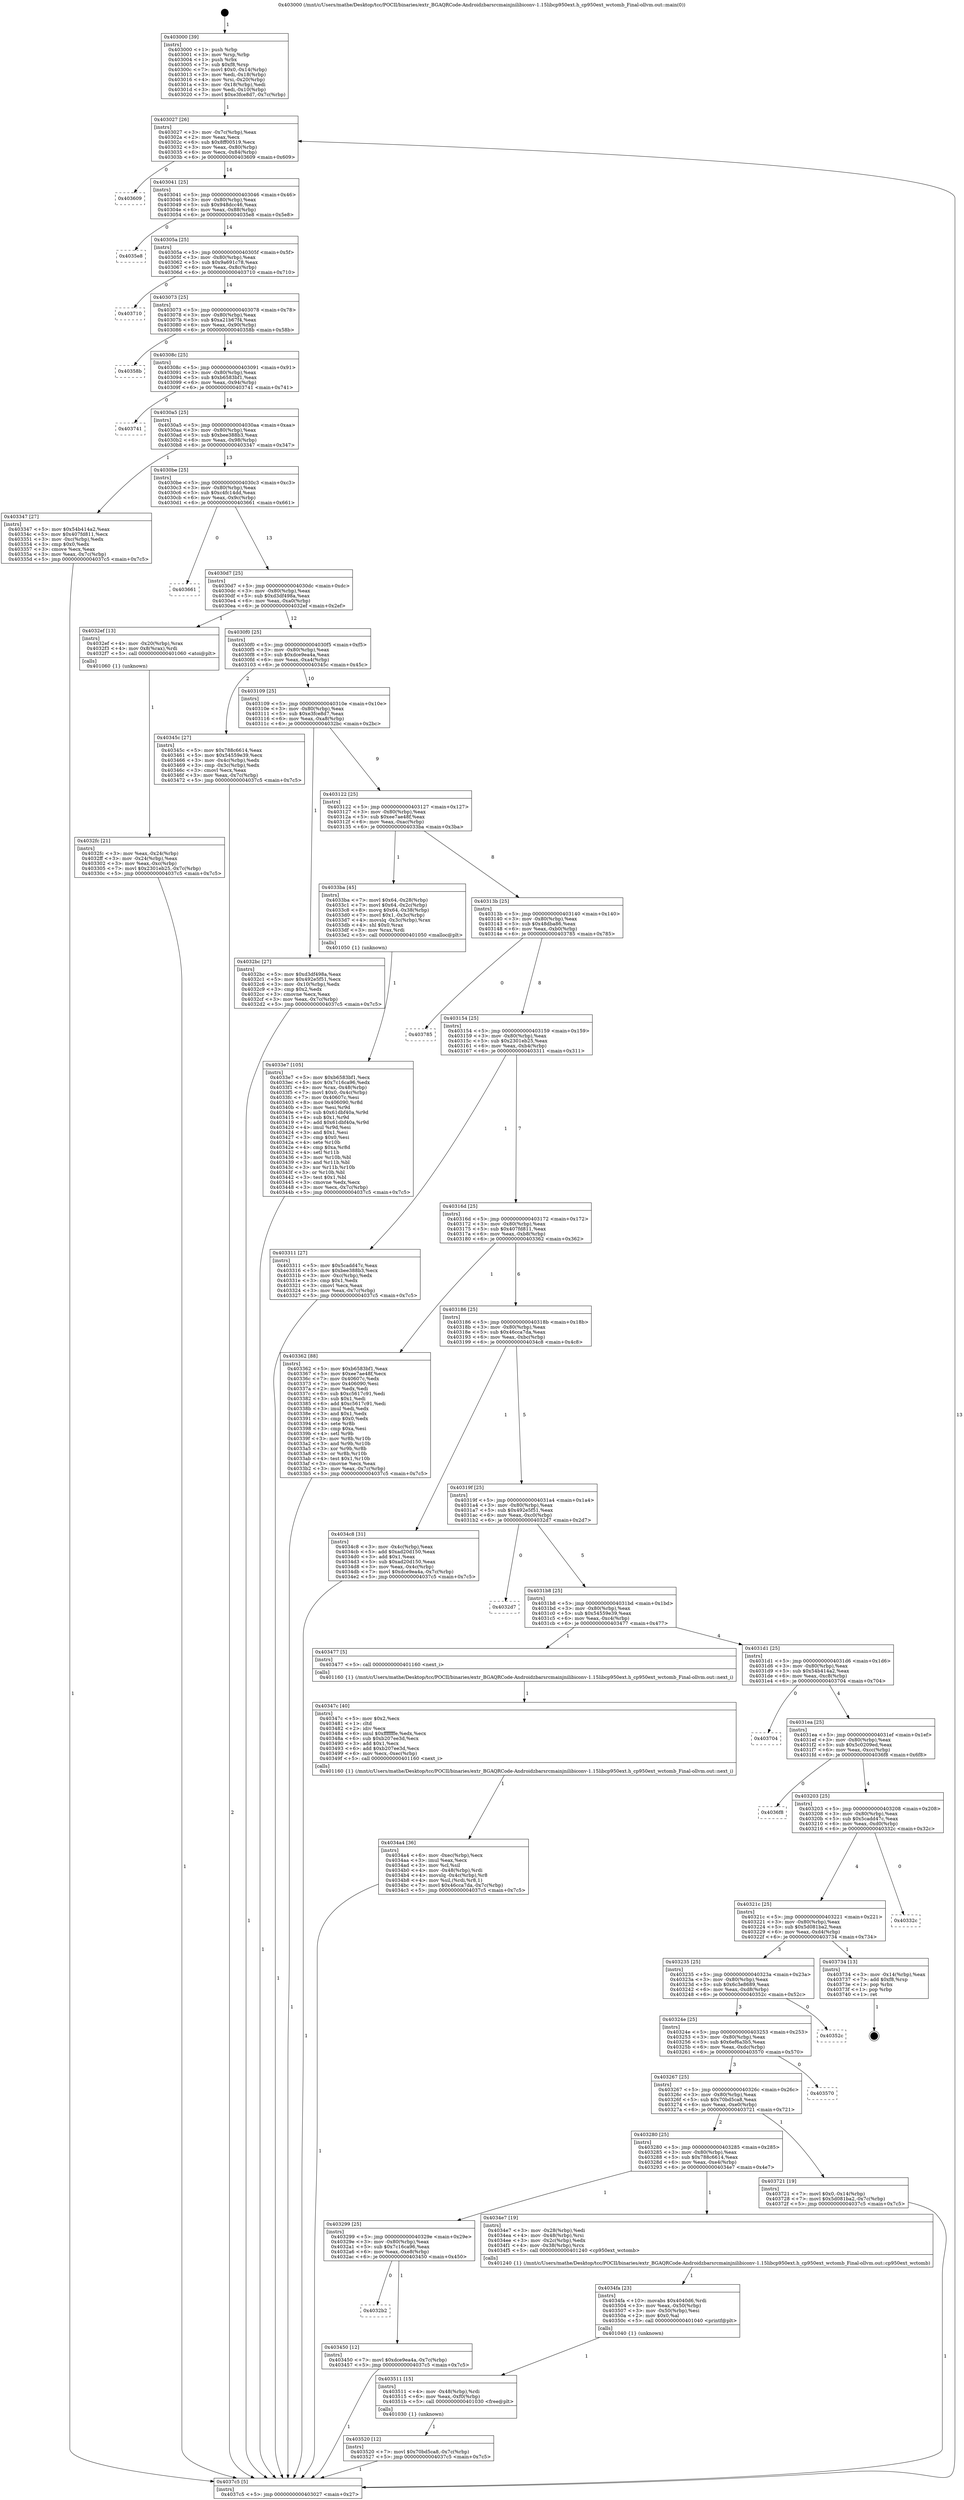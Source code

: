 digraph "0x403000" {
  label = "0x403000 (/mnt/c/Users/mathe/Desktop/tcc/POCII/binaries/extr_BGAQRCode-Androidzbarsrcmainjnilibiconv-1.15libcp950ext.h_cp950ext_wctomb_Final-ollvm.out::main(0))"
  labelloc = "t"
  node[shape=record]

  Entry [label="",width=0.3,height=0.3,shape=circle,fillcolor=black,style=filled]
  "0x403027" [label="{
     0x403027 [26]\l
     | [instrs]\l
     &nbsp;&nbsp;0x403027 \<+3\>: mov -0x7c(%rbp),%eax\l
     &nbsp;&nbsp;0x40302a \<+2\>: mov %eax,%ecx\l
     &nbsp;&nbsp;0x40302c \<+6\>: sub $0x8ff00519,%ecx\l
     &nbsp;&nbsp;0x403032 \<+3\>: mov %eax,-0x80(%rbp)\l
     &nbsp;&nbsp;0x403035 \<+6\>: mov %ecx,-0x84(%rbp)\l
     &nbsp;&nbsp;0x40303b \<+6\>: je 0000000000403609 \<main+0x609\>\l
  }"]
  "0x403609" [label="{
     0x403609\l
  }", style=dashed]
  "0x403041" [label="{
     0x403041 [25]\l
     | [instrs]\l
     &nbsp;&nbsp;0x403041 \<+5\>: jmp 0000000000403046 \<main+0x46\>\l
     &nbsp;&nbsp;0x403046 \<+3\>: mov -0x80(%rbp),%eax\l
     &nbsp;&nbsp;0x403049 \<+5\>: sub $0x948dcc46,%eax\l
     &nbsp;&nbsp;0x40304e \<+6\>: mov %eax,-0x88(%rbp)\l
     &nbsp;&nbsp;0x403054 \<+6\>: je 00000000004035e8 \<main+0x5e8\>\l
  }"]
  Exit [label="",width=0.3,height=0.3,shape=circle,fillcolor=black,style=filled,peripheries=2]
  "0x4035e8" [label="{
     0x4035e8\l
  }", style=dashed]
  "0x40305a" [label="{
     0x40305a [25]\l
     | [instrs]\l
     &nbsp;&nbsp;0x40305a \<+5\>: jmp 000000000040305f \<main+0x5f\>\l
     &nbsp;&nbsp;0x40305f \<+3\>: mov -0x80(%rbp),%eax\l
     &nbsp;&nbsp;0x403062 \<+5\>: sub $0x9a691c78,%eax\l
     &nbsp;&nbsp;0x403067 \<+6\>: mov %eax,-0x8c(%rbp)\l
     &nbsp;&nbsp;0x40306d \<+6\>: je 0000000000403710 \<main+0x710\>\l
  }"]
  "0x403520" [label="{
     0x403520 [12]\l
     | [instrs]\l
     &nbsp;&nbsp;0x403520 \<+7\>: movl $0x70bd5ca8,-0x7c(%rbp)\l
     &nbsp;&nbsp;0x403527 \<+5\>: jmp 00000000004037c5 \<main+0x7c5\>\l
  }"]
  "0x403710" [label="{
     0x403710\l
  }", style=dashed]
  "0x403073" [label="{
     0x403073 [25]\l
     | [instrs]\l
     &nbsp;&nbsp;0x403073 \<+5\>: jmp 0000000000403078 \<main+0x78\>\l
     &nbsp;&nbsp;0x403078 \<+3\>: mov -0x80(%rbp),%eax\l
     &nbsp;&nbsp;0x40307b \<+5\>: sub $0xa21b67f4,%eax\l
     &nbsp;&nbsp;0x403080 \<+6\>: mov %eax,-0x90(%rbp)\l
     &nbsp;&nbsp;0x403086 \<+6\>: je 000000000040358b \<main+0x58b\>\l
  }"]
  "0x403511" [label="{
     0x403511 [15]\l
     | [instrs]\l
     &nbsp;&nbsp;0x403511 \<+4\>: mov -0x48(%rbp),%rdi\l
     &nbsp;&nbsp;0x403515 \<+6\>: mov %eax,-0xf0(%rbp)\l
     &nbsp;&nbsp;0x40351b \<+5\>: call 0000000000401030 \<free@plt\>\l
     | [calls]\l
     &nbsp;&nbsp;0x401030 \{1\} (unknown)\l
  }"]
  "0x40358b" [label="{
     0x40358b\l
  }", style=dashed]
  "0x40308c" [label="{
     0x40308c [25]\l
     | [instrs]\l
     &nbsp;&nbsp;0x40308c \<+5\>: jmp 0000000000403091 \<main+0x91\>\l
     &nbsp;&nbsp;0x403091 \<+3\>: mov -0x80(%rbp),%eax\l
     &nbsp;&nbsp;0x403094 \<+5\>: sub $0xb6583bf1,%eax\l
     &nbsp;&nbsp;0x403099 \<+6\>: mov %eax,-0x94(%rbp)\l
     &nbsp;&nbsp;0x40309f \<+6\>: je 0000000000403741 \<main+0x741\>\l
  }"]
  "0x4034fa" [label="{
     0x4034fa [23]\l
     | [instrs]\l
     &nbsp;&nbsp;0x4034fa \<+10\>: movabs $0x4040d6,%rdi\l
     &nbsp;&nbsp;0x403504 \<+3\>: mov %eax,-0x50(%rbp)\l
     &nbsp;&nbsp;0x403507 \<+3\>: mov -0x50(%rbp),%esi\l
     &nbsp;&nbsp;0x40350a \<+2\>: mov $0x0,%al\l
     &nbsp;&nbsp;0x40350c \<+5\>: call 0000000000401040 \<printf@plt\>\l
     | [calls]\l
     &nbsp;&nbsp;0x401040 \{1\} (unknown)\l
  }"]
  "0x403741" [label="{
     0x403741\l
  }", style=dashed]
  "0x4030a5" [label="{
     0x4030a5 [25]\l
     | [instrs]\l
     &nbsp;&nbsp;0x4030a5 \<+5\>: jmp 00000000004030aa \<main+0xaa\>\l
     &nbsp;&nbsp;0x4030aa \<+3\>: mov -0x80(%rbp),%eax\l
     &nbsp;&nbsp;0x4030ad \<+5\>: sub $0xbee388b3,%eax\l
     &nbsp;&nbsp;0x4030b2 \<+6\>: mov %eax,-0x98(%rbp)\l
     &nbsp;&nbsp;0x4030b8 \<+6\>: je 0000000000403347 \<main+0x347\>\l
  }"]
  "0x4034a4" [label="{
     0x4034a4 [36]\l
     | [instrs]\l
     &nbsp;&nbsp;0x4034a4 \<+6\>: mov -0xec(%rbp),%ecx\l
     &nbsp;&nbsp;0x4034aa \<+3\>: imul %eax,%ecx\l
     &nbsp;&nbsp;0x4034ad \<+3\>: mov %cl,%sil\l
     &nbsp;&nbsp;0x4034b0 \<+4\>: mov -0x48(%rbp),%rdi\l
     &nbsp;&nbsp;0x4034b4 \<+4\>: movslq -0x4c(%rbp),%r8\l
     &nbsp;&nbsp;0x4034b8 \<+4\>: mov %sil,(%rdi,%r8,1)\l
     &nbsp;&nbsp;0x4034bc \<+7\>: movl $0x46cca7da,-0x7c(%rbp)\l
     &nbsp;&nbsp;0x4034c3 \<+5\>: jmp 00000000004037c5 \<main+0x7c5\>\l
  }"]
  "0x403347" [label="{
     0x403347 [27]\l
     | [instrs]\l
     &nbsp;&nbsp;0x403347 \<+5\>: mov $0x54b414a2,%eax\l
     &nbsp;&nbsp;0x40334c \<+5\>: mov $0x407fd811,%ecx\l
     &nbsp;&nbsp;0x403351 \<+3\>: mov -0xc(%rbp),%edx\l
     &nbsp;&nbsp;0x403354 \<+3\>: cmp $0x0,%edx\l
     &nbsp;&nbsp;0x403357 \<+3\>: cmove %ecx,%eax\l
     &nbsp;&nbsp;0x40335a \<+3\>: mov %eax,-0x7c(%rbp)\l
     &nbsp;&nbsp;0x40335d \<+5\>: jmp 00000000004037c5 \<main+0x7c5\>\l
  }"]
  "0x4030be" [label="{
     0x4030be [25]\l
     | [instrs]\l
     &nbsp;&nbsp;0x4030be \<+5\>: jmp 00000000004030c3 \<main+0xc3\>\l
     &nbsp;&nbsp;0x4030c3 \<+3\>: mov -0x80(%rbp),%eax\l
     &nbsp;&nbsp;0x4030c6 \<+5\>: sub $0xc4fc14dd,%eax\l
     &nbsp;&nbsp;0x4030cb \<+6\>: mov %eax,-0x9c(%rbp)\l
     &nbsp;&nbsp;0x4030d1 \<+6\>: je 0000000000403661 \<main+0x661\>\l
  }"]
  "0x40347c" [label="{
     0x40347c [40]\l
     | [instrs]\l
     &nbsp;&nbsp;0x40347c \<+5\>: mov $0x2,%ecx\l
     &nbsp;&nbsp;0x403481 \<+1\>: cltd\l
     &nbsp;&nbsp;0x403482 \<+2\>: idiv %ecx\l
     &nbsp;&nbsp;0x403484 \<+6\>: imul $0xfffffffe,%edx,%ecx\l
     &nbsp;&nbsp;0x40348a \<+6\>: sub $0xb207ee3d,%ecx\l
     &nbsp;&nbsp;0x403490 \<+3\>: add $0x1,%ecx\l
     &nbsp;&nbsp;0x403493 \<+6\>: add $0xb207ee3d,%ecx\l
     &nbsp;&nbsp;0x403499 \<+6\>: mov %ecx,-0xec(%rbp)\l
     &nbsp;&nbsp;0x40349f \<+5\>: call 0000000000401160 \<next_i\>\l
     | [calls]\l
     &nbsp;&nbsp;0x401160 \{1\} (/mnt/c/Users/mathe/Desktop/tcc/POCII/binaries/extr_BGAQRCode-Androidzbarsrcmainjnilibiconv-1.15libcp950ext.h_cp950ext_wctomb_Final-ollvm.out::next_i)\l
  }"]
  "0x403661" [label="{
     0x403661\l
  }", style=dashed]
  "0x4030d7" [label="{
     0x4030d7 [25]\l
     | [instrs]\l
     &nbsp;&nbsp;0x4030d7 \<+5\>: jmp 00000000004030dc \<main+0xdc\>\l
     &nbsp;&nbsp;0x4030dc \<+3\>: mov -0x80(%rbp),%eax\l
     &nbsp;&nbsp;0x4030df \<+5\>: sub $0xd3df498a,%eax\l
     &nbsp;&nbsp;0x4030e4 \<+6\>: mov %eax,-0xa0(%rbp)\l
     &nbsp;&nbsp;0x4030ea \<+6\>: je 00000000004032ef \<main+0x2ef\>\l
  }"]
  "0x4032b2" [label="{
     0x4032b2\l
  }", style=dashed]
  "0x4032ef" [label="{
     0x4032ef [13]\l
     | [instrs]\l
     &nbsp;&nbsp;0x4032ef \<+4\>: mov -0x20(%rbp),%rax\l
     &nbsp;&nbsp;0x4032f3 \<+4\>: mov 0x8(%rax),%rdi\l
     &nbsp;&nbsp;0x4032f7 \<+5\>: call 0000000000401060 \<atoi@plt\>\l
     | [calls]\l
     &nbsp;&nbsp;0x401060 \{1\} (unknown)\l
  }"]
  "0x4030f0" [label="{
     0x4030f0 [25]\l
     | [instrs]\l
     &nbsp;&nbsp;0x4030f0 \<+5\>: jmp 00000000004030f5 \<main+0xf5\>\l
     &nbsp;&nbsp;0x4030f5 \<+3\>: mov -0x80(%rbp),%eax\l
     &nbsp;&nbsp;0x4030f8 \<+5\>: sub $0xdce9ea4a,%eax\l
     &nbsp;&nbsp;0x4030fd \<+6\>: mov %eax,-0xa4(%rbp)\l
     &nbsp;&nbsp;0x403103 \<+6\>: je 000000000040345c \<main+0x45c\>\l
  }"]
  "0x403450" [label="{
     0x403450 [12]\l
     | [instrs]\l
     &nbsp;&nbsp;0x403450 \<+7\>: movl $0xdce9ea4a,-0x7c(%rbp)\l
     &nbsp;&nbsp;0x403457 \<+5\>: jmp 00000000004037c5 \<main+0x7c5\>\l
  }"]
  "0x40345c" [label="{
     0x40345c [27]\l
     | [instrs]\l
     &nbsp;&nbsp;0x40345c \<+5\>: mov $0x788c6614,%eax\l
     &nbsp;&nbsp;0x403461 \<+5\>: mov $0x54559e39,%ecx\l
     &nbsp;&nbsp;0x403466 \<+3\>: mov -0x4c(%rbp),%edx\l
     &nbsp;&nbsp;0x403469 \<+3\>: cmp -0x3c(%rbp),%edx\l
     &nbsp;&nbsp;0x40346c \<+3\>: cmovl %ecx,%eax\l
     &nbsp;&nbsp;0x40346f \<+3\>: mov %eax,-0x7c(%rbp)\l
     &nbsp;&nbsp;0x403472 \<+5\>: jmp 00000000004037c5 \<main+0x7c5\>\l
  }"]
  "0x403109" [label="{
     0x403109 [25]\l
     | [instrs]\l
     &nbsp;&nbsp;0x403109 \<+5\>: jmp 000000000040310e \<main+0x10e\>\l
     &nbsp;&nbsp;0x40310e \<+3\>: mov -0x80(%rbp),%eax\l
     &nbsp;&nbsp;0x403111 \<+5\>: sub $0xe3fce8d7,%eax\l
     &nbsp;&nbsp;0x403116 \<+6\>: mov %eax,-0xa8(%rbp)\l
     &nbsp;&nbsp;0x40311c \<+6\>: je 00000000004032bc \<main+0x2bc\>\l
  }"]
  "0x403299" [label="{
     0x403299 [25]\l
     | [instrs]\l
     &nbsp;&nbsp;0x403299 \<+5\>: jmp 000000000040329e \<main+0x29e\>\l
     &nbsp;&nbsp;0x40329e \<+3\>: mov -0x80(%rbp),%eax\l
     &nbsp;&nbsp;0x4032a1 \<+5\>: sub $0x7c16ca96,%eax\l
     &nbsp;&nbsp;0x4032a6 \<+6\>: mov %eax,-0xe8(%rbp)\l
     &nbsp;&nbsp;0x4032ac \<+6\>: je 0000000000403450 \<main+0x450\>\l
  }"]
  "0x4032bc" [label="{
     0x4032bc [27]\l
     | [instrs]\l
     &nbsp;&nbsp;0x4032bc \<+5\>: mov $0xd3df498a,%eax\l
     &nbsp;&nbsp;0x4032c1 \<+5\>: mov $0x492e5f51,%ecx\l
     &nbsp;&nbsp;0x4032c6 \<+3\>: mov -0x10(%rbp),%edx\l
     &nbsp;&nbsp;0x4032c9 \<+3\>: cmp $0x2,%edx\l
     &nbsp;&nbsp;0x4032cc \<+3\>: cmovne %ecx,%eax\l
     &nbsp;&nbsp;0x4032cf \<+3\>: mov %eax,-0x7c(%rbp)\l
     &nbsp;&nbsp;0x4032d2 \<+5\>: jmp 00000000004037c5 \<main+0x7c5\>\l
  }"]
  "0x403122" [label="{
     0x403122 [25]\l
     | [instrs]\l
     &nbsp;&nbsp;0x403122 \<+5\>: jmp 0000000000403127 \<main+0x127\>\l
     &nbsp;&nbsp;0x403127 \<+3\>: mov -0x80(%rbp),%eax\l
     &nbsp;&nbsp;0x40312a \<+5\>: sub $0xee7ae48f,%eax\l
     &nbsp;&nbsp;0x40312f \<+6\>: mov %eax,-0xac(%rbp)\l
     &nbsp;&nbsp;0x403135 \<+6\>: je 00000000004033ba \<main+0x3ba\>\l
  }"]
  "0x4037c5" [label="{
     0x4037c5 [5]\l
     | [instrs]\l
     &nbsp;&nbsp;0x4037c5 \<+5\>: jmp 0000000000403027 \<main+0x27\>\l
  }"]
  "0x403000" [label="{
     0x403000 [39]\l
     | [instrs]\l
     &nbsp;&nbsp;0x403000 \<+1\>: push %rbp\l
     &nbsp;&nbsp;0x403001 \<+3\>: mov %rsp,%rbp\l
     &nbsp;&nbsp;0x403004 \<+1\>: push %rbx\l
     &nbsp;&nbsp;0x403005 \<+7\>: sub $0xf8,%rsp\l
     &nbsp;&nbsp;0x40300c \<+7\>: movl $0x0,-0x14(%rbp)\l
     &nbsp;&nbsp;0x403013 \<+3\>: mov %edi,-0x18(%rbp)\l
     &nbsp;&nbsp;0x403016 \<+4\>: mov %rsi,-0x20(%rbp)\l
     &nbsp;&nbsp;0x40301a \<+3\>: mov -0x18(%rbp),%edi\l
     &nbsp;&nbsp;0x40301d \<+3\>: mov %edi,-0x10(%rbp)\l
     &nbsp;&nbsp;0x403020 \<+7\>: movl $0xe3fce8d7,-0x7c(%rbp)\l
  }"]
  "0x4032fc" [label="{
     0x4032fc [21]\l
     | [instrs]\l
     &nbsp;&nbsp;0x4032fc \<+3\>: mov %eax,-0x24(%rbp)\l
     &nbsp;&nbsp;0x4032ff \<+3\>: mov -0x24(%rbp),%eax\l
     &nbsp;&nbsp;0x403302 \<+3\>: mov %eax,-0xc(%rbp)\l
     &nbsp;&nbsp;0x403305 \<+7\>: movl $0x2301eb25,-0x7c(%rbp)\l
     &nbsp;&nbsp;0x40330c \<+5\>: jmp 00000000004037c5 \<main+0x7c5\>\l
  }"]
  "0x4034e7" [label="{
     0x4034e7 [19]\l
     | [instrs]\l
     &nbsp;&nbsp;0x4034e7 \<+3\>: mov -0x28(%rbp),%edi\l
     &nbsp;&nbsp;0x4034ea \<+4\>: mov -0x48(%rbp),%rsi\l
     &nbsp;&nbsp;0x4034ee \<+3\>: mov -0x2c(%rbp),%edx\l
     &nbsp;&nbsp;0x4034f1 \<+4\>: mov -0x38(%rbp),%rcx\l
     &nbsp;&nbsp;0x4034f5 \<+5\>: call 0000000000401240 \<cp950ext_wctomb\>\l
     | [calls]\l
     &nbsp;&nbsp;0x401240 \{1\} (/mnt/c/Users/mathe/Desktop/tcc/POCII/binaries/extr_BGAQRCode-Androidzbarsrcmainjnilibiconv-1.15libcp950ext.h_cp950ext_wctomb_Final-ollvm.out::cp950ext_wctomb)\l
  }"]
  "0x4033ba" [label="{
     0x4033ba [45]\l
     | [instrs]\l
     &nbsp;&nbsp;0x4033ba \<+7\>: movl $0x64,-0x28(%rbp)\l
     &nbsp;&nbsp;0x4033c1 \<+7\>: movl $0x64,-0x2c(%rbp)\l
     &nbsp;&nbsp;0x4033c8 \<+8\>: movq $0x64,-0x38(%rbp)\l
     &nbsp;&nbsp;0x4033d0 \<+7\>: movl $0x1,-0x3c(%rbp)\l
     &nbsp;&nbsp;0x4033d7 \<+4\>: movslq -0x3c(%rbp),%rax\l
     &nbsp;&nbsp;0x4033db \<+4\>: shl $0x0,%rax\l
     &nbsp;&nbsp;0x4033df \<+3\>: mov %rax,%rdi\l
     &nbsp;&nbsp;0x4033e2 \<+5\>: call 0000000000401050 \<malloc@plt\>\l
     | [calls]\l
     &nbsp;&nbsp;0x401050 \{1\} (unknown)\l
  }"]
  "0x40313b" [label="{
     0x40313b [25]\l
     | [instrs]\l
     &nbsp;&nbsp;0x40313b \<+5\>: jmp 0000000000403140 \<main+0x140\>\l
     &nbsp;&nbsp;0x403140 \<+3\>: mov -0x80(%rbp),%eax\l
     &nbsp;&nbsp;0x403143 \<+5\>: sub $0x48dba86,%eax\l
     &nbsp;&nbsp;0x403148 \<+6\>: mov %eax,-0xb0(%rbp)\l
     &nbsp;&nbsp;0x40314e \<+6\>: je 0000000000403785 \<main+0x785\>\l
  }"]
  "0x403280" [label="{
     0x403280 [25]\l
     | [instrs]\l
     &nbsp;&nbsp;0x403280 \<+5\>: jmp 0000000000403285 \<main+0x285\>\l
     &nbsp;&nbsp;0x403285 \<+3\>: mov -0x80(%rbp),%eax\l
     &nbsp;&nbsp;0x403288 \<+5\>: sub $0x788c6614,%eax\l
     &nbsp;&nbsp;0x40328d \<+6\>: mov %eax,-0xe4(%rbp)\l
     &nbsp;&nbsp;0x403293 \<+6\>: je 00000000004034e7 \<main+0x4e7\>\l
  }"]
  "0x403785" [label="{
     0x403785\l
  }", style=dashed]
  "0x403154" [label="{
     0x403154 [25]\l
     | [instrs]\l
     &nbsp;&nbsp;0x403154 \<+5\>: jmp 0000000000403159 \<main+0x159\>\l
     &nbsp;&nbsp;0x403159 \<+3\>: mov -0x80(%rbp),%eax\l
     &nbsp;&nbsp;0x40315c \<+5\>: sub $0x2301eb25,%eax\l
     &nbsp;&nbsp;0x403161 \<+6\>: mov %eax,-0xb4(%rbp)\l
     &nbsp;&nbsp;0x403167 \<+6\>: je 0000000000403311 \<main+0x311\>\l
  }"]
  "0x403721" [label="{
     0x403721 [19]\l
     | [instrs]\l
     &nbsp;&nbsp;0x403721 \<+7\>: movl $0x0,-0x14(%rbp)\l
     &nbsp;&nbsp;0x403728 \<+7\>: movl $0x5d081ba2,-0x7c(%rbp)\l
     &nbsp;&nbsp;0x40372f \<+5\>: jmp 00000000004037c5 \<main+0x7c5\>\l
  }"]
  "0x403311" [label="{
     0x403311 [27]\l
     | [instrs]\l
     &nbsp;&nbsp;0x403311 \<+5\>: mov $0x5cadd47c,%eax\l
     &nbsp;&nbsp;0x403316 \<+5\>: mov $0xbee388b3,%ecx\l
     &nbsp;&nbsp;0x40331b \<+3\>: mov -0xc(%rbp),%edx\l
     &nbsp;&nbsp;0x40331e \<+3\>: cmp $0x1,%edx\l
     &nbsp;&nbsp;0x403321 \<+3\>: cmovl %ecx,%eax\l
     &nbsp;&nbsp;0x403324 \<+3\>: mov %eax,-0x7c(%rbp)\l
     &nbsp;&nbsp;0x403327 \<+5\>: jmp 00000000004037c5 \<main+0x7c5\>\l
  }"]
  "0x40316d" [label="{
     0x40316d [25]\l
     | [instrs]\l
     &nbsp;&nbsp;0x40316d \<+5\>: jmp 0000000000403172 \<main+0x172\>\l
     &nbsp;&nbsp;0x403172 \<+3\>: mov -0x80(%rbp),%eax\l
     &nbsp;&nbsp;0x403175 \<+5\>: sub $0x407fd811,%eax\l
     &nbsp;&nbsp;0x40317a \<+6\>: mov %eax,-0xb8(%rbp)\l
     &nbsp;&nbsp;0x403180 \<+6\>: je 0000000000403362 \<main+0x362\>\l
  }"]
  "0x403267" [label="{
     0x403267 [25]\l
     | [instrs]\l
     &nbsp;&nbsp;0x403267 \<+5\>: jmp 000000000040326c \<main+0x26c\>\l
     &nbsp;&nbsp;0x40326c \<+3\>: mov -0x80(%rbp),%eax\l
     &nbsp;&nbsp;0x40326f \<+5\>: sub $0x70bd5ca8,%eax\l
     &nbsp;&nbsp;0x403274 \<+6\>: mov %eax,-0xe0(%rbp)\l
     &nbsp;&nbsp;0x40327a \<+6\>: je 0000000000403721 \<main+0x721\>\l
  }"]
  "0x403362" [label="{
     0x403362 [88]\l
     | [instrs]\l
     &nbsp;&nbsp;0x403362 \<+5\>: mov $0xb6583bf1,%eax\l
     &nbsp;&nbsp;0x403367 \<+5\>: mov $0xee7ae48f,%ecx\l
     &nbsp;&nbsp;0x40336c \<+7\>: mov 0x40607c,%edx\l
     &nbsp;&nbsp;0x403373 \<+7\>: mov 0x406090,%esi\l
     &nbsp;&nbsp;0x40337a \<+2\>: mov %edx,%edi\l
     &nbsp;&nbsp;0x40337c \<+6\>: sub $0xc5617c91,%edi\l
     &nbsp;&nbsp;0x403382 \<+3\>: sub $0x1,%edi\l
     &nbsp;&nbsp;0x403385 \<+6\>: add $0xc5617c91,%edi\l
     &nbsp;&nbsp;0x40338b \<+3\>: imul %edi,%edx\l
     &nbsp;&nbsp;0x40338e \<+3\>: and $0x1,%edx\l
     &nbsp;&nbsp;0x403391 \<+3\>: cmp $0x0,%edx\l
     &nbsp;&nbsp;0x403394 \<+4\>: sete %r8b\l
     &nbsp;&nbsp;0x403398 \<+3\>: cmp $0xa,%esi\l
     &nbsp;&nbsp;0x40339b \<+4\>: setl %r9b\l
     &nbsp;&nbsp;0x40339f \<+3\>: mov %r8b,%r10b\l
     &nbsp;&nbsp;0x4033a2 \<+3\>: and %r9b,%r10b\l
     &nbsp;&nbsp;0x4033a5 \<+3\>: xor %r9b,%r8b\l
     &nbsp;&nbsp;0x4033a8 \<+3\>: or %r8b,%r10b\l
     &nbsp;&nbsp;0x4033ab \<+4\>: test $0x1,%r10b\l
     &nbsp;&nbsp;0x4033af \<+3\>: cmovne %ecx,%eax\l
     &nbsp;&nbsp;0x4033b2 \<+3\>: mov %eax,-0x7c(%rbp)\l
     &nbsp;&nbsp;0x4033b5 \<+5\>: jmp 00000000004037c5 \<main+0x7c5\>\l
  }"]
  "0x403186" [label="{
     0x403186 [25]\l
     | [instrs]\l
     &nbsp;&nbsp;0x403186 \<+5\>: jmp 000000000040318b \<main+0x18b\>\l
     &nbsp;&nbsp;0x40318b \<+3\>: mov -0x80(%rbp),%eax\l
     &nbsp;&nbsp;0x40318e \<+5\>: sub $0x46cca7da,%eax\l
     &nbsp;&nbsp;0x403193 \<+6\>: mov %eax,-0xbc(%rbp)\l
     &nbsp;&nbsp;0x403199 \<+6\>: je 00000000004034c8 \<main+0x4c8\>\l
  }"]
  "0x4033e7" [label="{
     0x4033e7 [105]\l
     | [instrs]\l
     &nbsp;&nbsp;0x4033e7 \<+5\>: mov $0xb6583bf1,%ecx\l
     &nbsp;&nbsp;0x4033ec \<+5\>: mov $0x7c16ca96,%edx\l
     &nbsp;&nbsp;0x4033f1 \<+4\>: mov %rax,-0x48(%rbp)\l
     &nbsp;&nbsp;0x4033f5 \<+7\>: movl $0x0,-0x4c(%rbp)\l
     &nbsp;&nbsp;0x4033fc \<+7\>: mov 0x40607c,%esi\l
     &nbsp;&nbsp;0x403403 \<+8\>: mov 0x406090,%r8d\l
     &nbsp;&nbsp;0x40340b \<+3\>: mov %esi,%r9d\l
     &nbsp;&nbsp;0x40340e \<+7\>: sub $0x61dbf40a,%r9d\l
     &nbsp;&nbsp;0x403415 \<+4\>: sub $0x1,%r9d\l
     &nbsp;&nbsp;0x403419 \<+7\>: add $0x61dbf40a,%r9d\l
     &nbsp;&nbsp;0x403420 \<+4\>: imul %r9d,%esi\l
     &nbsp;&nbsp;0x403424 \<+3\>: and $0x1,%esi\l
     &nbsp;&nbsp;0x403427 \<+3\>: cmp $0x0,%esi\l
     &nbsp;&nbsp;0x40342a \<+4\>: sete %r10b\l
     &nbsp;&nbsp;0x40342e \<+4\>: cmp $0xa,%r8d\l
     &nbsp;&nbsp;0x403432 \<+4\>: setl %r11b\l
     &nbsp;&nbsp;0x403436 \<+3\>: mov %r10b,%bl\l
     &nbsp;&nbsp;0x403439 \<+3\>: and %r11b,%bl\l
     &nbsp;&nbsp;0x40343c \<+3\>: xor %r11b,%r10b\l
     &nbsp;&nbsp;0x40343f \<+3\>: or %r10b,%bl\l
     &nbsp;&nbsp;0x403442 \<+3\>: test $0x1,%bl\l
     &nbsp;&nbsp;0x403445 \<+3\>: cmovne %edx,%ecx\l
     &nbsp;&nbsp;0x403448 \<+3\>: mov %ecx,-0x7c(%rbp)\l
     &nbsp;&nbsp;0x40344b \<+5\>: jmp 00000000004037c5 \<main+0x7c5\>\l
  }"]
  "0x403570" [label="{
     0x403570\l
  }", style=dashed]
  "0x4034c8" [label="{
     0x4034c8 [31]\l
     | [instrs]\l
     &nbsp;&nbsp;0x4034c8 \<+3\>: mov -0x4c(%rbp),%eax\l
     &nbsp;&nbsp;0x4034cb \<+5\>: add $0xad20d150,%eax\l
     &nbsp;&nbsp;0x4034d0 \<+3\>: add $0x1,%eax\l
     &nbsp;&nbsp;0x4034d3 \<+5\>: sub $0xad20d150,%eax\l
     &nbsp;&nbsp;0x4034d8 \<+3\>: mov %eax,-0x4c(%rbp)\l
     &nbsp;&nbsp;0x4034db \<+7\>: movl $0xdce9ea4a,-0x7c(%rbp)\l
     &nbsp;&nbsp;0x4034e2 \<+5\>: jmp 00000000004037c5 \<main+0x7c5\>\l
  }"]
  "0x40319f" [label="{
     0x40319f [25]\l
     | [instrs]\l
     &nbsp;&nbsp;0x40319f \<+5\>: jmp 00000000004031a4 \<main+0x1a4\>\l
     &nbsp;&nbsp;0x4031a4 \<+3\>: mov -0x80(%rbp),%eax\l
     &nbsp;&nbsp;0x4031a7 \<+5\>: sub $0x492e5f51,%eax\l
     &nbsp;&nbsp;0x4031ac \<+6\>: mov %eax,-0xc0(%rbp)\l
     &nbsp;&nbsp;0x4031b2 \<+6\>: je 00000000004032d7 \<main+0x2d7\>\l
  }"]
  "0x40324e" [label="{
     0x40324e [25]\l
     | [instrs]\l
     &nbsp;&nbsp;0x40324e \<+5\>: jmp 0000000000403253 \<main+0x253\>\l
     &nbsp;&nbsp;0x403253 \<+3\>: mov -0x80(%rbp),%eax\l
     &nbsp;&nbsp;0x403256 \<+5\>: sub $0x6ef6a3b5,%eax\l
     &nbsp;&nbsp;0x40325b \<+6\>: mov %eax,-0xdc(%rbp)\l
     &nbsp;&nbsp;0x403261 \<+6\>: je 0000000000403570 \<main+0x570\>\l
  }"]
  "0x4032d7" [label="{
     0x4032d7\l
  }", style=dashed]
  "0x4031b8" [label="{
     0x4031b8 [25]\l
     | [instrs]\l
     &nbsp;&nbsp;0x4031b8 \<+5\>: jmp 00000000004031bd \<main+0x1bd\>\l
     &nbsp;&nbsp;0x4031bd \<+3\>: mov -0x80(%rbp),%eax\l
     &nbsp;&nbsp;0x4031c0 \<+5\>: sub $0x54559e39,%eax\l
     &nbsp;&nbsp;0x4031c5 \<+6\>: mov %eax,-0xc4(%rbp)\l
     &nbsp;&nbsp;0x4031cb \<+6\>: je 0000000000403477 \<main+0x477\>\l
  }"]
  "0x40352c" [label="{
     0x40352c\l
  }", style=dashed]
  "0x403477" [label="{
     0x403477 [5]\l
     | [instrs]\l
     &nbsp;&nbsp;0x403477 \<+5\>: call 0000000000401160 \<next_i\>\l
     | [calls]\l
     &nbsp;&nbsp;0x401160 \{1\} (/mnt/c/Users/mathe/Desktop/tcc/POCII/binaries/extr_BGAQRCode-Androidzbarsrcmainjnilibiconv-1.15libcp950ext.h_cp950ext_wctomb_Final-ollvm.out::next_i)\l
  }"]
  "0x4031d1" [label="{
     0x4031d1 [25]\l
     | [instrs]\l
     &nbsp;&nbsp;0x4031d1 \<+5\>: jmp 00000000004031d6 \<main+0x1d6\>\l
     &nbsp;&nbsp;0x4031d6 \<+3\>: mov -0x80(%rbp),%eax\l
     &nbsp;&nbsp;0x4031d9 \<+5\>: sub $0x54b414a2,%eax\l
     &nbsp;&nbsp;0x4031de \<+6\>: mov %eax,-0xc8(%rbp)\l
     &nbsp;&nbsp;0x4031e4 \<+6\>: je 0000000000403704 \<main+0x704\>\l
  }"]
  "0x403235" [label="{
     0x403235 [25]\l
     | [instrs]\l
     &nbsp;&nbsp;0x403235 \<+5\>: jmp 000000000040323a \<main+0x23a\>\l
     &nbsp;&nbsp;0x40323a \<+3\>: mov -0x80(%rbp),%eax\l
     &nbsp;&nbsp;0x40323d \<+5\>: sub $0x6c3e8689,%eax\l
     &nbsp;&nbsp;0x403242 \<+6\>: mov %eax,-0xd8(%rbp)\l
     &nbsp;&nbsp;0x403248 \<+6\>: je 000000000040352c \<main+0x52c\>\l
  }"]
  "0x403704" [label="{
     0x403704\l
  }", style=dashed]
  "0x4031ea" [label="{
     0x4031ea [25]\l
     | [instrs]\l
     &nbsp;&nbsp;0x4031ea \<+5\>: jmp 00000000004031ef \<main+0x1ef\>\l
     &nbsp;&nbsp;0x4031ef \<+3\>: mov -0x80(%rbp),%eax\l
     &nbsp;&nbsp;0x4031f2 \<+5\>: sub $0x5c0209ed,%eax\l
     &nbsp;&nbsp;0x4031f7 \<+6\>: mov %eax,-0xcc(%rbp)\l
     &nbsp;&nbsp;0x4031fd \<+6\>: je 00000000004036f8 \<main+0x6f8\>\l
  }"]
  "0x403734" [label="{
     0x403734 [13]\l
     | [instrs]\l
     &nbsp;&nbsp;0x403734 \<+3\>: mov -0x14(%rbp),%eax\l
     &nbsp;&nbsp;0x403737 \<+7\>: add $0xf8,%rsp\l
     &nbsp;&nbsp;0x40373e \<+1\>: pop %rbx\l
     &nbsp;&nbsp;0x40373f \<+1\>: pop %rbp\l
     &nbsp;&nbsp;0x403740 \<+1\>: ret\l
  }"]
  "0x4036f8" [label="{
     0x4036f8\l
  }", style=dashed]
  "0x403203" [label="{
     0x403203 [25]\l
     | [instrs]\l
     &nbsp;&nbsp;0x403203 \<+5\>: jmp 0000000000403208 \<main+0x208\>\l
     &nbsp;&nbsp;0x403208 \<+3\>: mov -0x80(%rbp),%eax\l
     &nbsp;&nbsp;0x40320b \<+5\>: sub $0x5cadd47c,%eax\l
     &nbsp;&nbsp;0x403210 \<+6\>: mov %eax,-0xd0(%rbp)\l
     &nbsp;&nbsp;0x403216 \<+6\>: je 000000000040332c \<main+0x32c\>\l
  }"]
  "0x40321c" [label="{
     0x40321c [25]\l
     | [instrs]\l
     &nbsp;&nbsp;0x40321c \<+5\>: jmp 0000000000403221 \<main+0x221\>\l
     &nbsp;&nbsp;0x403221 \<+3\>: mov -0x80(%rbp),%eax\l
     &nbsp;&nbsp;0x403224 \<+5\>: sub $0x5d081ba2,%eax\l
     &nbsp;&nbsp;0x403229 \<+6\>: mov %eax,-0xd4(%rbp)\l
     &nbsp;&nbsp;0x40322f \<+6\>: je 0000000000403734 \<main+0x734\>\l
  }"]
  "0x40332c" [label="{
     0x40332c\l
  }", style=dashed]
  Entry -> "0x403000" [label=" 1"]
  "0x403027" -> "0x403609" [label=" 0"]
  "0x403027" -> "0x403041" [label=" 14"]
  "0x403734" -> Exit [label=" 1"]
  "0x403041" -> "0x4035e8" [label=" 0"]
  "0x403041" -> "0x40305a" [label=" 14"]
  "0x403721" -> "0x4037c5" [label=" 1"]
  "0x40305a" -> "0x403710" [label=" 0"]
  "0x40305a" -> "0x403073" [label=" 14"]
  "0x403520" -> "0x4037c5" [label=" 1"]
  "0x403073" -> "0x40358b" [label=" 0"]
  "0x403073" -> "0x40308c" [label=" 14"]
  "0x403511" -> "0x403520" [label=" 1"]
  "0x40308c" -> "0x403741" [label=" 0"]
  "0x40308c" -> "0x4030a5" [label=" 14"]
  "0x4034fa" -> "0x403511" [label=" 1"]
  "0x4030a5" -> "0x403347" [label=" 1"]
  "0x4030a5" -> "0x4030be" [label=" 13"]
  "0x4034e7" -> "0x4034fa" [label=" 1"]
  "0x4030be" -> "0x403661" [label=" 0"]
  "0x4030be" -> "0x4030d7" [label=" 13"]
  "0x4034c8" -> "0x4037c5" [label=" 1"]
  "0x4030d7" -> "0x4032ef" [label=" 1"]
  "0x4030d7" -> "0x4030f0" [label=" 12"]
  "0x4034a4" -> "0x4037c5" [label=" 1"]
  "0x4030f0" -> "0x40345c" [label=" 2"]
  "0x4030f0" -> "0x403109" [label=" 10"]
  "0x40347c" -> "0x4034a4" [label=" 1"]
  "0x403109" -> "0x4032bc" [label=" 1"]
  "0x403109" -> "0x403122" [label=" 9"]
  "0x4032bc" -> "0x4037c5" [label=" 1"]
  "0x403000" -> "0x403027" [label=" 1"]
  "0x4037c5" -> "0x403027" [label=" 13"]
  "0x4032ef" -> "0x4032fc" [label=" 1"]
  "0x4032fc" -> "0x4037c5" [label=" 1"]
  "0x40345c" -> "0x4037c5" [label=" 2"]
  "0x403122" -> "0x4033ba" [label=" 1"]
  "0x403122" -> "0x40313b" [label=" 8"]
  "0x403450" -> "0x4037c5" [label=" 1"]
  "0x40313b" -> "0x403785" [label=" 0"]
  "0x40313b" -> "0x403154" [label=" 8"]
  "0x403299" -> "0x403450" [label=" 1"]
  "0x403154" -> "0x403311" [label=" 1"]
  "0x403154" -> "0x40316d" [label=" 7"]
  "0x403311" -> "0x4037c5" [label=" 1"]
  "0x403347" -> "0x4037c5" [label=" 1"]
  "0x403477" -> "0x40347c" [label=" 1"]
  "0x40316d" -> "0x403362" [label=" 1"]
  "0x40316d" -> "0x403186" [label=" 6"]
  "0x403362" -> "0x4037c5" [label=" 1"]
  "0x4033ba" -> "0x4033e7" [label=" 1"]
  "0x4033e7" -> "0x4037c5" [label=" 1"]
  "0x403280" -> "0x4034e7" [label=" 1"]
  "0x403186" -> "0x4034c8" [label=" 1"]
  "0x403186" -> "0x40319f" [label=" 5"]
  "0x403299" -> "0x4032b2" [label=" 0"]
  "0x40319f" -> "0x4032d7" [label=" 0"]
  "0x40319f" -> "0x4031b8" [label=" 5"]
  "0x403267" -> "0x403721" [label=" 1"]
  "0x4031b8" -> "0x403477" [label=" 1"]
  "0x4031b8" -> "0x4031d1" [label=" 4"]
  "0x403280" -> "0x403299" [label=" 1"]
  "0x4031d1" -> "0x403704" [label=" 0"]
  "0x4031d1" -> "0x4031ea" [label=" 4"]
  "0x40324e" -> "0x403570" [label=" 0"]
  "0x4031ea" -> "0x4036f8" [label=" 0"]
  "0x4031ea" -> "0x403203" [label=" 4"]
  "0x403267" -> "0x403280" [label=" 2"]
  "0x403203" -> "0x40332c" [label=" 0"]
  "0x403203" -> "0x40321c" [label=" 4"]
  "0x403235" -> "0x40324e" [label=" 3"]
  "0x40321c" -> "0x403734" [label=" 1"]
  "0x40321c" -> "0x403235" [label=" 3"]
  "0x40324e" -> "0x403267" [label=" 3"]
  "0x403235" -> "0x40352c" [label=" 0"]
}
